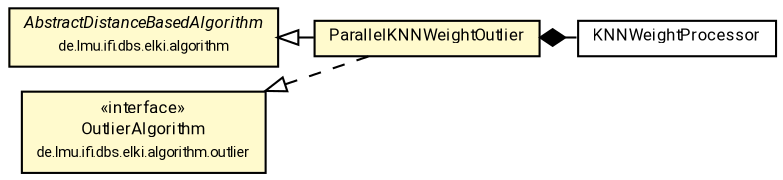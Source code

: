 #!/usr/local/bin/dot
#
# Class diagram 
# Generated by UMLGraph version R5_7_2-60-g0e99a6 (http://www.spinellis.gr/umlgraph/)
#

digraph G {
	graph [fontnames="svg"]
	edge [fontname="Roboto",fontsize=7,labelfontname="Roboto",labelfontsize=7,color="black"];
	node [fontname="Roboto",fontcolor="black",fontsize=8,shape=plaintext,margin=0,width=0,height=0];
	nodesep=0.15;
	ranksep=0.25;
	rankdir=LR;
	// de.lmu.ifi.dbs.elki.algorithm.AbstractDistanceBasedAlgorithm<O, R extends de.lmu.ifi.dbs.elki.result.Result>
	c7990435 [label=<<table title="de.lmu.ifi.dbs.elki.algorithm.AbstractDistanceBasedAlgorithm" border="0" cellborder="1" cellspacing="0" cellpadding="2" bgcolor="LemonChiffon" href="../../../AbstractDistanceBasedAlgorithm.html" target="_parent">
		<tr><td><table border="0" cellspacing="0" cellpadding="1">
		<tr><td align="center" balign="center"> <font face="Roboto"><i>AbstractDistanceBasedAlgorithm</i></font> </td></tr>
		<tr><td align="center" balign="center"> <font face="Roboto" point-size="7.0">de.lmu.ifi.dbs.elki.algorithm</font> </td></tr>
		</table></td></tr>
		</table>>, URL="../../../AbstractDistanceBasedAlgorithm.html"];
	// de.lmu.ifi.dbs.elki.algorithm.outlier.OutlierAlgorithm
	c7992317 [label=<<table title="de.lmu.ifi.dbs.elki.algorithm.outlier.OutlierAlgorithm" border="0" cellborder="1" cellspacing="0" cellpadding="2" bgcolor="LemonChiffon" href="../../OutlierAlgorithm.html" target="_parent">
		<tr><td><table border="0" cellspacing="0" cellpadding="1">
		<tr><td align="center" balign="center"> &#171;interface&#187; </td></tr>
		<tr><td align="center" balign="center"> <font face="Roboto">OutlierAlgorithm</font> </td></tr>
		<tr><td align="center" balign="center"> <font face="Roboto" point-size="7.0">de.lmu.ifi.dbs.elki.algorithm.outlier</font> </td></tr>
		</table></td></tr>
		</table>>, URL="../../OutlierAlgorithm.html"];
	// de.lmu.ifi.dbs.elki.algorithm.outlier.distance.parallel.ParallelKNNWeightOutlier<O>
	c7992335 [label=<<table title="de.lmu.ifi.dbs.elki.algorithm.outlier.distance.parallel.ParallelKNNWeightOutlier" border="0" cellborder="1" cellspacing="0" cellpadding="2" bgcolor="lemonChiffon" href="ParallelKNNWeightOutlier.html" target="_parent">
		<tr><td><table border="0" cellspacing="0" cellpadding="1">
		<tr><td align="center" balign="center"> <font face="Roboto">ParallelKNNWeightOutlier</font> </td></tr>
		</table></td></tr>
		</table>>, URL="ParallelKNNWeightOutlier.html"];
	// de.lmu.ifi.dbs.elki.algorithm.outlier.distance.parallel.KNNWeightProcessor
	c7992339 [label=<<table title="de.lmu.ifi.dbs.elki.algorithm.outlier.distance.parallel.KNNWeightProcessor" border="0" cellborder="1" cellspacing="0" cellpadding="2" href="KNNWeightProcessor.html" target="_parent">
		<tr><td><table border="0" cellspacing="0" cellpadding="1">
		<tr><td align="center" balign="center"> <font face="Roboto">KNNWeightProcessor</font> </td></tr>
		</table></td></tr>
		</table>>, URL="KNNWeightProcessor.html"];
	// de.lmu.ifi.dbs.elki.algorithm.outlier.distance.parallel.ParallelKNNWeightOutlier<O> extends de.lmu.ifi.dbs.elki.algorithm.AbstractDistanceBasedAlgorithm<O, R extends de.lmu.ifi.dbs.elki.result.Result>
	c7990435 -> c7992335 [arrowtail=empty,dir=back,weight=10];
	// de.lmu.ifi.dbs.elki.algorithm.outlier.distance.parallel.ParallelKNNWeightOutlier<O> implements de.lmu.ifi.dbs.elki.algorithm.outlier.OutlierAlgorithm
	c7992317 -> c7992335 [arrowtail=empty,style=dashed,dir=back,weight=9];
	// de.lmu.ifi.dbs.elki.algorithm.outlier.distance.parallel.ParallelKNNWeightOutlier<O> composed de.lmu.ifi.dbs.elki.algorithm.outlier.distance.parallel.KNNWeightProcessor
	c7992335 -> c7992339 [arrowhead=none,arrowtail=diamond,dir=back,weight=6];
}

